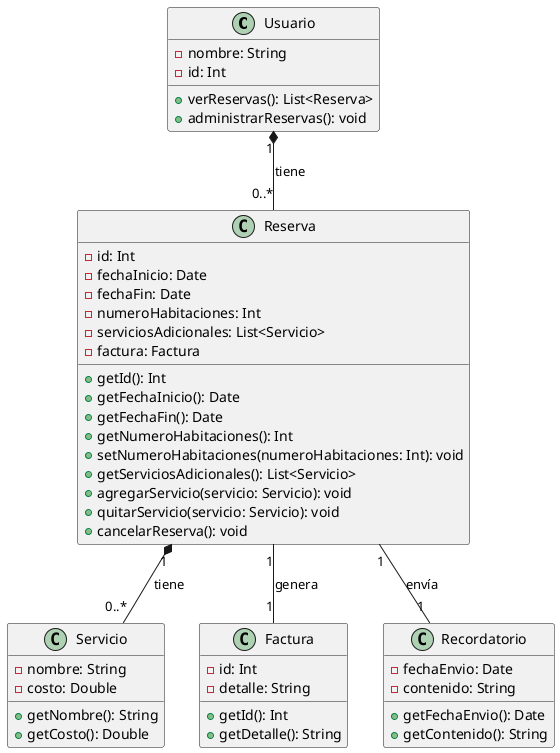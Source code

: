@startuml
class Usuario {
    - nombre: String
    - id: Int
    + verReservas(): List<Reserva>
    + administrarReservas(): void
}

class Reserva {
    - id: Int
    - fechaInicio: Date
    - fechaFin: Date
    - numeroHabitaciones: Int
    - serviciosAdicionales: List<Servicio>
    - factura: Factura
    + getId(): Int
    + getFechaInicio(): Date
    + getFechaFin(): Date
    + getNumeroHabitaciones(): Int
    + setNumeroHabitaciones(numeroHabitaciones: Int): void
    + getServiciosAdicionales(): List<Servicio>
    + agregarServicio(servicio: Servicio): void
    + quitarServicio(servicio: Servicio): void
    + cancelarReserva(): void
}

class Servicio {
    - nombre: String
    - costo: Double
    + getNombre(): String
    + getCosto(): Double
}

class Factura {
    - id: Int
    - detalle: String
    + getId(): Int
    + getDetalle(): String
}

class Recordatorio {
    - fechaEnvio: Date
    - contenido: String
    + getFechaEnvio(): Date
    + getContenido(): String
}

Usuario "1" *-- "0..*" Reserva : tiene
Reserva "1" *-- "0..*" Servicio : tiene
Reserva "1" -- "1" Factura : genera
Reserva "1" -- "1" Recordatorio : envía

@enduml
